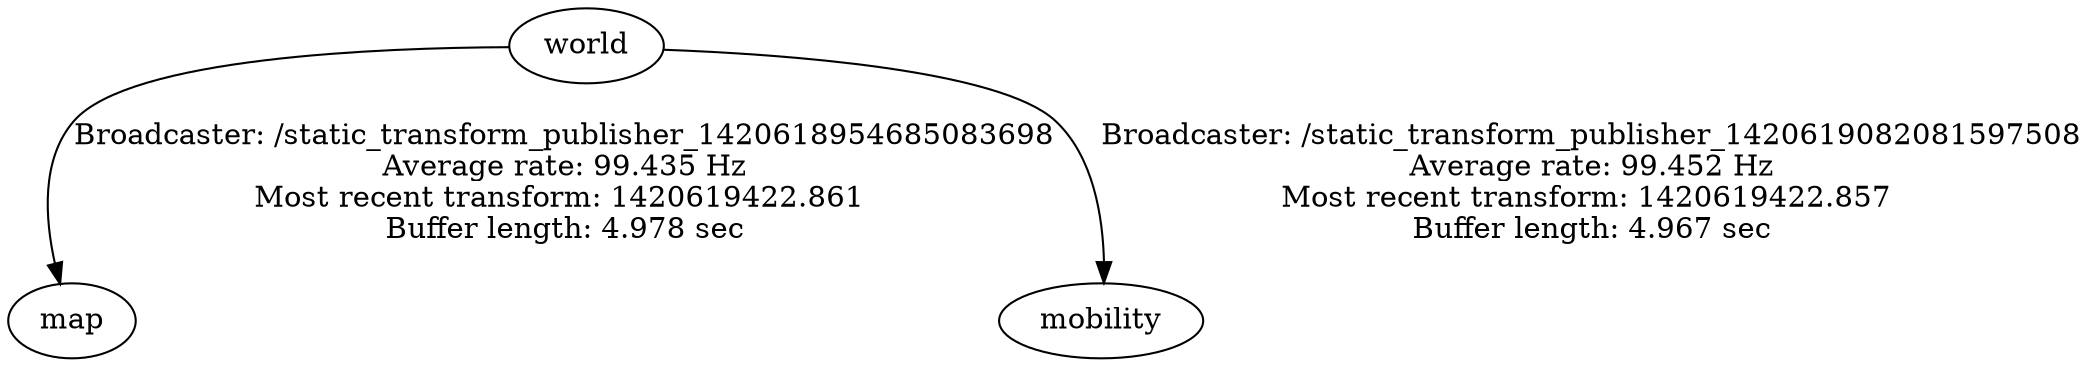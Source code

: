 digraph G {
"world" -> "map"[label="Broadcaster: /static_transform_publisher_1420618954685083698\nAverage rate: 99.435 Hz\nMost recent transform: 1420619422.861 \nBuffer length: 4.978 sec\n"];
"world" -> "mobility"[label="Broadcaster: /static_transform_publisher_1420619082081597508\nAverage rate: 99.452 Hz\nMost recent transform: 1420619422.857 \nBuffer length: 4.967 sec\n"];
}